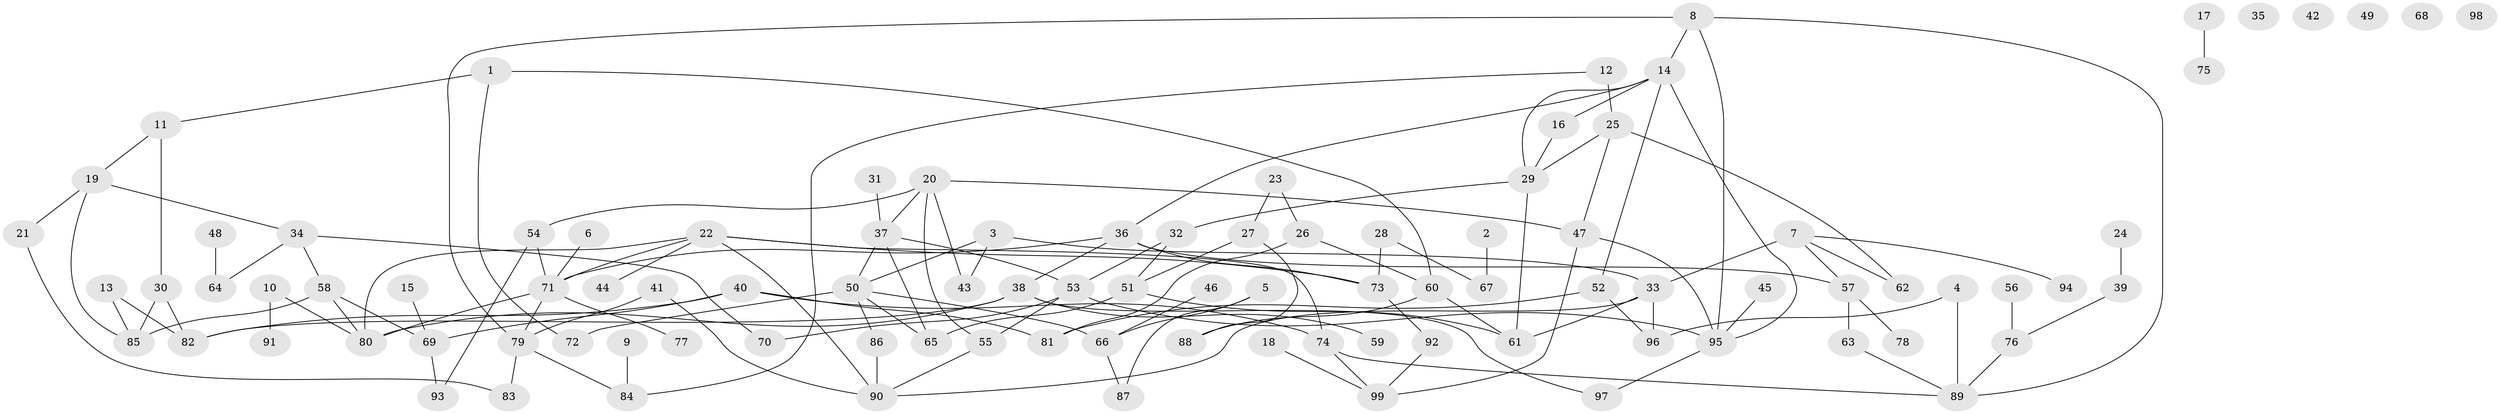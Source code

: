 // Generated by graph-tools (version 1.1) at 2025/33/03/09/25 02:33:46]
// undirected, 99 vertices, 138 edges
graph export_dot {
graph [start="1"]
  node [color=gray90,style=filled];
  1;
  2;
  3;
  4;
  5;
  6;
  7;
  8;
  9;
  10;
  11;
  12;
  13;
  14;
  15;
  16;
  17;
  18;
  19;
  20;
  21;
  22;
  23;
  24;
  25;
  26;
  27;
  28;
  29;
  30;
  31;
  32;
  33;
  34;
  35;
  36;
  37;
  38;
  39;
  40;
  41;
  42;
  43;
  44;
  45;
  46;
  47;
  48;
  49;
  50;
  51;
  52;
  53;
  54;
  55;
  56;
  57;
  58;
  59;
  60;
  61;
  62;
  63;
  64;
  65;
  66;
  67;
  68;
  69;
  70;
  71;
  72;
  73;
  74;
  75;
  76;
  77;
  78;
  79;
  80;
  81;
  82;
  83;
  84;
  85;
  86;
  87;
  88;
  89;
  90;
  91;
  92;
  93;
  94;
  95;
  96;
  97;
  98;
  99;
  1 -- 11;
  1 -- 60;
  1 -- 72;
  2 -- 67;
  3 -- 33;
  3 -- 43;
  3 -- 50;
  4 -- 89;
  4 -- 96;
  5 -- 66;
  5 -- 87;
  6 -- 71;
  7 -- 33;
  7 -- 57;
  7 -- 62;
  7 -- 94;
  8 -- 14;
  8 -- 79;
  8 -- 89;
  8 -- 95;
  9 -- 84;
  10 -- 80;
  10 -- 91;
  11 -- 19;
  11 -- 30;
  12 -- 25;
  12 -- 84;
  13 -- 82;
  13 -- 85;
  14 -- 16;
  14 -- 29;
  14 -- 36;
  14 -- 52;
  14 -- 95;
  15 -- 69;
  16 -- 29;
  17 -- 75;
  18 -- 99;
  19 -- 21;
  19 -- 34;
  19 -- 85;
  20 -- 37;
  20 -- 43;
  20 -- 47;
  20 -- 54;
  20 -- 55;
  21 -- 83;
  22 -- 44;
  22 -- 71;
  22 -- 73;
  22 -- 74;
  22 -- 80;
  22 -- 90;
  23 -- 26;
  23 -- 27;
  24 -- 39;
  25 -- 29;
  25 -- 47;
  25 -- 62;
  26 -- 60;
  26 -- 81;
  27 -- 51;
  27 -- 88;
  28 -- 67;
  28 -- 73;
  29 -- 32;
  29 -- 61;
  30 -- 82;
  30 -- 85;
  31 -- 37;
  32 -- 51;
  32 -- 53;
  33 -- 61;
  33 -- 90;
  33 -- 96;
  34 -- 58;
  34 -- 64;
  34 -- 70;
  36 -- 38;
  36 -- 57;
  36 -- 71;
  36 -- 73;
  37 -- 50;
  37 -- 53;
  37 -- 65;
  38 -- 59;
  38 -- 80;
  38 -- 82;
  38 -- 97;
  39 -- 76;
  40 -- 69;
  40 -- 74;
  40 -- 81;
  40 -- 82;
  41 -- 79;
  41 -- 90;
  45 -- 95;
  46 -- 66;
  47 -- 95;
  47 -- 99;
  48 -- 64;
  50 -- 65;
  50 -- 66;
  50 -- 72;
  50 -- 86;
  51 -- 61;
  51 -- 65;
  52 -- 81;
  52 -- 96;
  53 -- 55;
  53 -- 70;
  53 -- 95;
  54 -- 71;
  54 -- 93;
  55 -- 90;
  56 -- 76;
  57 -- 63;
  57 -- 78;
  58 -- 69;
  58 -- 80;
  58 -- 85;
  60 -- 61;
  60 -- 88;
  63 -- 89;
  66 -- 87;
  69 -- 93;
  71 -- 77;
  71 -- 79;
  71 -- 80;
  73 -- 92;
  74 -- 89;
  74 -- 99;
  76 -- 89;
  79 -- 83;
  79 -- 84;
  86 -- 90;
  92 -- 99;
  95 -- 97;
}
